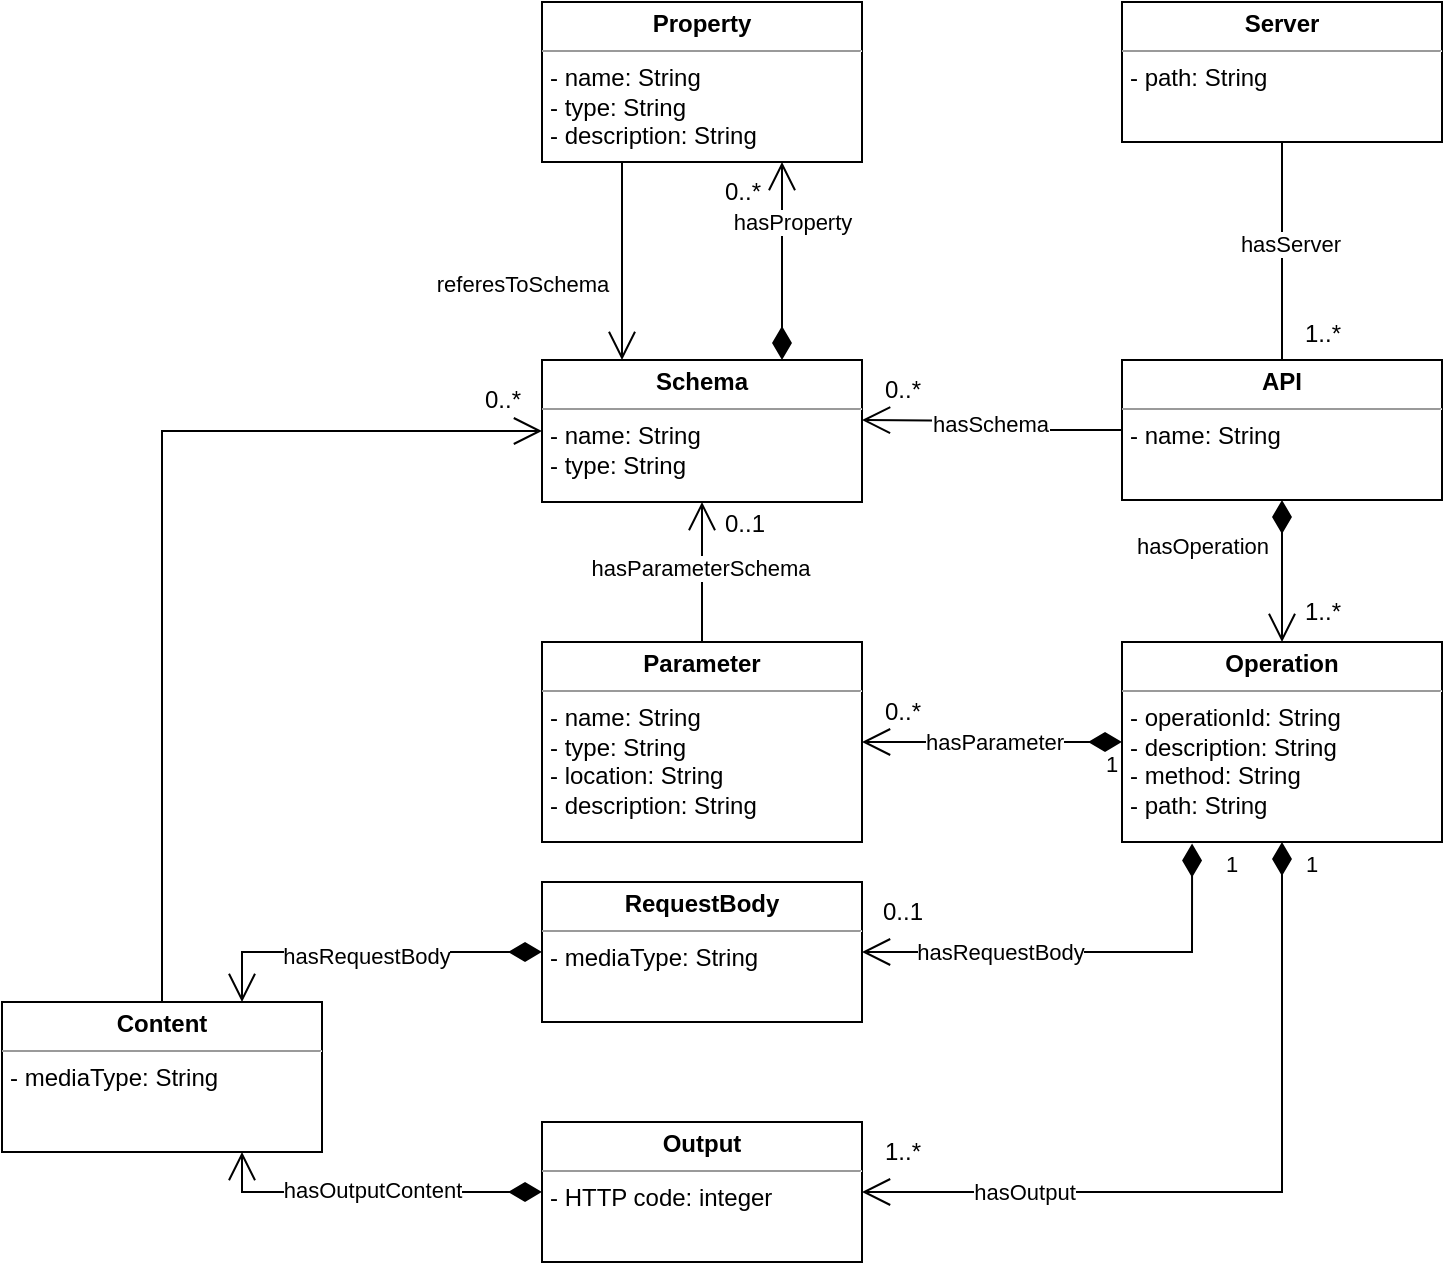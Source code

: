 <mxfile version="26.0.2">
  <diagram name="Page-1" id="IeW_vCtyfdYABSvngcJc">
    <mxGraphModel dx="794" dy="1552" grid="1" gridSize="10" guides="1" tooltips="1" connect="1" arrows="1" fold="1" page="1" pageScale="1" pageWidth="850" pageHeight="1100" math="0" shadow="0">
      <root>
        <mxCell id="0" />
        <mxCell id="1" parent="0" />
        <mxCell id="KKrlwVSPCw2HTRllsSmq-5" value="&lt;p style=&quot;margin:0px;margin-top:4px;text-align:center;&quot;&gt;&lt;b&gt;API&lt;/b&gt;&lt;/p&gt;&lt;hr size=&quot;1&quot;&gt;&lt;p style=&quot;margin:0px;margin-left:4px;&quot;&gt;- name: String&lt;/p&gt;" style="verticalAlign=top;align=left;overflow=fill;fontSize=12;fontFamily=Helvetica;html=1;" parent="1" vertex="1">
          <mxGeometry x="610" y="79" width="160" height="70" as="geometry" />
        </mxCell>
        <mxCell id="KKrlwVSPCw2HTRllsSmq-6" value="&lt;p style=&quot;margin:0px;margin-top:4px;text-align:center;&quot;&gt;&lt;b&gt;Operation&lt;/b&gt;&lt;/p&gt;&lt;hr size=&quot;1&quot;&gt;&lt;p style=&quot;margin:0px;margin-left:4px;&quot;&gt;- operationId: String&lt;/p&gt;&lt;p style=&quot;margin:0px;margin-left:4px;&quot;&gt;- description: String&lt;/p&gt;&lt;p style=&quot;margin:0px;margin-left:4px;&quot;&gt;- method: String&lt;br&gt;&lt;/p&gt;&lt;p style=&quot;margin:0px;margin-left:4px;&quot;&gt;- path: String&lt;br&gt;&lt;/p&gt;&lt;p style=&quot;margin:0px;margin-left:4px;&quot;&gt;&lt;br&gt;&lt;/p&gt;" style="verticalAlign=top;align=left;overflow=fill;fontSize=12;fontFamily=Helvetica;html=1;" parent="1" vertex="1">
          <mxGeometry x="610" y="220" width="160" height="100" as="geometry" />
        </mxCell>
        <mxCell id="KKrlwVSPCw2HTRllsSmq-7" value="&lt;p style=&quot;margin:0px;margin-top:4px;text-align:center;&quot;&gt;&lt;b&gt;Server&lt;/b&gt;&lt;/p&gt;&lt;hr size=&quot;1&quot;&gt;&lt;p style=&quot;margin:0px;margin-left:4px;&quot;&gt;- path: String&lt;/p&gt;&lt;p style=&quot;margin:0px;margin-left:4px;&quot;&gt;&lt;br&gt;&lt;/p&gt;" style="verticalAlign=top;align=left;overflow=fill;fontSize=12;fontFamily=Helvetica;html=1;" parent="1" vertex="1">
          <mxGeometry x="610" y="-100" width="160" height="70" as="geometry" />
        </mxCell>
        <mxCell id="KKrlwVSPCw2HTRllsSmq-8" value="" style="endArrow=none;html=1;edgeStyle=orthogonalEdgeStyle;rounded=0;exitX=0.5;exitY=1;exitDx=0;exitDy=0;entryX=0.5;entryY=0;entryDx=0;entryDy=0;" parent="1" source="KKrlwVSPCw2HTRllsSmq-7" target="KKrlwVSPCw2HTRllsSmq-5" edge="1">
          <mxGeometry relative="1" as="geometry">
            <mxPoint x="540" y="150" as="sourcePoint" />
            <mxPoint x="690" y="100" as="targetPoint" />
            <Array as="points" />
          </mxGeometry>
        </mxCell>
        <mxCell id="KKrlwVSPCw2HTRllsSmq-11" value="hasServer" style="edgeLabel;html=1;align=center;verticalAlign=middle;resizable=0;points=[];" parent="KKrlwVSPCw2HTRllsSmq-8" vertex="1" connectable="0">
          <mxGeometry x="-0.057" y="1" relative="1" as="geometry">
            <mxPoint x="3" y="-1" as="offset" />
          </mxGeometry>
        </mxCell>
        <mxCell id="KKrlwVSPCw2HTRllsSmq-12" value="1..*" style="text;html=1;align=center;verticalAlign=middle;resizable=0;points=[];autosize=1;strokeColor=none;fillColor=none;" parent="1" vertex="1">
          <mxGeometry x="690" y="51" width="40" height="30" as="geometry" />
        </mxCell>
        <mxCell id="KKrlwVSPCw2HTRllsSmq-13" value="" style="endArrow=open;html=1;endSize=12;startArrow=diamondThin;startSize=14;startFill=1;edgeStyle=orthogonalEdgeStyle;align=left;verticalAlign=bottom;rounded=0;exitX=0.5;exitY=1;exitDx=0;exitDy=0;entryX=0.5;entryY=0;entryDx=0;entryDy=0;" parent="1" source="KKrlwVSPCw2HTRllsSmq-5" target="KKrlwVSPCw2HTRllsSmq-6" edge="1">
          <mxGeometry x="-1" y="3" relative="1" as="geometry">
            <mxPoint x="430" y="300" as="sourcePoint" />
            <mxPoint x="590" y="300" as="targetPoint" />
          </mxGeometry>
        </mxCell>
        <mxCell id="KKrlwVSPCw2HTRllsSmq-15" value="hasOperation" style="edgeLabel;html=1;align=center;verticalAlign=middle;resizable=0;points=[];" parent="KKrlwVSPCw2HTRllsSmq-13" vertex="1" connectable="0">
          <mxGeometry x="-0.373" y="-2" relative="1" as="geometry">
            <mxPoint x="-38" as="offset" />
          </mxGeometry>
        </mxCell>
        <mxCell id="KKrlwVSPCw2HTRllsSmq-14" value="1..*" style="text;html=1;align=center;verticalAlign=middle;resizable=0;points=[];autosize=1;strokeColor=none;fillColor=none;" parent="1" vertex="1">
          <mxGeometry x="690" y="190" width="40" height="30" as="geometry" />
        </mxCell>
        <mxCell id="KKrlwVSPCw2HTRllsSmq-16" value="&lt;p style=&quot;margin:0px;margin-top:4px;text-align:center;&quot;&gt;&lt;b&gt;Parameter&lt;/b&gt;&lt;/p&gt;&lt;hr size=&quot;1&quot;&gt;&lt;p style=&quot;margin:0px;margin-left:4px;&quot;&gt;- name: String&lt;/p&gt;&lt;p style=&quot;margin:0px;margin-left:4px;&quot;&gt;- type: String&lt;br&gt;&lt;/p&gt;&lt;p style=&quot;margin:0px;margin-left:4px;&quot;&gt;- location: String&lt;br&gt;&lt;/p&gt;&lt;p style=&quot;margin:0px;margin-left:4px;&quot;&gt;- description: String&lt;/p&gt;" style="verticalAlign=top;align=left;overflow=fill;fontSize=12;fontFamily=Helvetica;html=1;" parent="1" vertex="1">
          <mxGeometry x="320" y="220" width="160" height="100" as="geometry" />
        </mxCell>
        <mxCell id="KKrlwVSPCw2HTRllsSmq-17" value="&lt;p style=&quot;margin:0px;margin-top:4px;text-align:center;&quot;&gt;&lt;b&gt;RequestBody&lt;/b&gt;&lt;/p&gt;&lt;hr size=&quot;1&quot;&gt;&lt;p style=&quot;margin:0px;margin-left:4px;&quot;&gt;- mediaType: String&lt;/p&gt;&lt;p style=&quot;margin:0px;margin-left:4px;&quot;&gt;&lt;br&gt;&lt;/p&gt;" style="verticalAlign=top;align=left;overflow=fill;fontSize=12;fontFamily=Helvetica;html=1;" parent="1" vertex="1">
          <mxGeometry x="320" y="340" width="160" height="70" as="geometry" />
        </mxCell>
        <mxCell id="KKrlwVSPCw2HTRllsSmq-18" value="&lt;p style=&quot;margin:0px;margin-top:4px;text-align:center;&quot;&gt;&lt;b&gt;Output&lt;/b&gt;&lt;/p&gt;&lt;hr size=&quot;1&quot;&gt;&lt;p style=&quot;margin:0px;margin-left:4px;&quot;&gt;- HTTP code: integer&lt;/p&gt;&lt;p style=&quot;margin:0px;margin-left:4px;&quot;&gt;&lt;br&gt;&lt;/p&gt;" style="verticalAlign=top;align=left;overflow=fill;fontSize=12;fontFamily=Helvetica;html=1;" parent="1" vertex="1">
          <mxGeometry x="320" y="460" width="160" height="70" as="geometry" />
        </mxCell>
        <mxCell id="KKrlwVSPCw2HTRllsSmq-19" value="1" style="endArrow=open;html=1;endSize=12;startArrow=diamondThin;startSize=14;startFill=1;edgeStyle=orthogonalEdgeStyle;align=left;verticalAlign=bottom;rounded=0;entryX=1;entryY=0.5;entryDx=0;entryDy=0;exitX=0;exitY=0.5;exitDx=0;exitDy=0;" parent="1" source="KKrlwVSPCw2HTRllsSmq-6" target="KKrlwVSPCw2HTRllsSmq-16" edge="1">
          <mxGeometry x="-0.846" y="20" relative="1" as="geometry">
            <mxPoint x="580" y="250" as="sourcePoint" />
            <mxPoint x="830" y="440" as="targetPoint" />
            <mxPoint as="offset" />
          </mxGeometry>
        </mxCell>
        <mxCell id="KKrlwVSPCw2HTRllsSmq-20" value="hasParameter" style="edgeLabel;html=1;align=center;verticalAlign=middle;resizable=0;points=[];" parent="KKrlwVSPCw2HTRllsSmq-19" vertex="1" connectable="0">
          <mxGeometry x="0.178" y="2" relative="1" as="geometry">
            <mxPoint x="12" y="-2" as="offset" />
          </mxGeometry>
        </mxCell>
        <mxCell id="KKrlwVSPCw2HTRllsSmq-21" value="0..*" style="text;html=1;align=center;verticalAlign=middle;resizable=0;points=[];autosize=1;strokeColor=none;fillColor=none;" parent="1" vertex="1">
          <mxGeometry x="480" y="240" width="40" height="30" as="geometry" />
        </mxCell>
        <mxCell id="KKrlwVSPCw2HTRllsSmq-22" value="1" style="endArrow=open;html=1;endSize=12;startArrow=diamondThin;startSize=14;startFill=1;edgeStyle=orthogonalEdgeStyle;align=left;verticalAlign=bottom;rounded=0;exitX=0.219;exitY=1.008;exitDx=0;exitDy=0;exitPerimeter=0;entryX=1;entryY=0.5;entryDx=0;entryDy=0;" parent="1" source="KKrlwVSPCw2HTRllsSmq-6" target="KKrlwVSPCw2HTRllsSmq-17" edge="1">
          <mxGeometry x="-0.825" y="15" relative="1" as="geometry">
            <mxPoint x="680" y="340" as="sourcePoint" />
            <mxPoint x="510" y="430" as="targetPoint" />
            <Array as="points">
              <mxPoint x="645" y="375" />
            </Array>
            <mxPoint as="offset" />
          </mxGeometry>
        </mxCell>
        <mxCell id="KKrlwVSPCw2HTRllsSmq-23" value="hasRequestBody" style="edgeLabel;html=1;align=center;verticalAlign=middle;resizable=0;points=[];" parent="KKrlwVSPCw2HTRllsSmq-22" vertex="1" connectable="0">
          <mxGeometry x="0.522" relative="1" as="geometry">
            <mxPoint x="17" as="offset" />
          </mxGeometry>
        </mxCell>
        <mxCell id="KKrlwVSPCw2HTRllsSmq-24" value="0..1" style="text;html=1;align=center;verticalAlign=middle;resizable=0;points=[];autosize=1;strokeColor=none;fillColor=none;" parent="1" vertex="1">
          <mxGeometry x="480" y="340" width="40" height="30" as="geometry" />
        </mxCell>
        <mxCell id="KKrlwVSPCw2HTRllsSmq-25" value="1" style="endArrow=open;html=1;endSize=12;startArrow=diamondThin;startSize=14;startFill=1;edgeStyle=orthogonalEdgeStyle;align=left;verticalAlign=bottom;rounded=0;exitX=0.5;exitY=1;exitDx=0;exitDy=0;entryX=1;entryY=0.5;entryDx=0;entryDy=0;" parent="1" source="KKrlwVSPCw2HTRllsSmq-6" target="KKrlwVSPCw2HTRllsSmq-18" edge="1">
          <mxGeometry x="-0.896" y="10" relative="1" as="geometry">
            <mxPoint x="600" y="490" as="sourcePoint" />
            <mxPoint x="760" y="490" as="targetPoint" />
            <mxPoint as="offset" />
          </mxGeometry>
        </mxCell>
        <mxCell id="KKrlwVSPCw2HTRllsSmq-26" value="hasOutput" style="edgeLabel;html=1;align=center;verticalAlign=middle;resizable=0;points=[];" parent="KKrlwVSPCw2HTRllsSmq-25" vertex="1" connectable="0">
          <mxGeometry x="0.494" y="2" relative="1" as="geometry">
            <mxPoint x="-17" y="-2" as="offset" />
          </mxGeometry>
        </mxCell>
        <mxCell id="KKrlwVSPCw2HTRllsSmq-27" value="1..*" style="text;html=1;align=center;verticalAlign=middle;resizable=0;points=[];autosize=1;strokeColor=none;fillColor=none;" parent="1" vertex="1">
          <mxGeometry x="480" y="460" width="40" height="30" as="geometry" />
        </mxCell>
        <mxCell id="KKrlwVSPCw2HTRllsSmq-28" value="&lt;p style=&quot;margin:0px;margin-top:4px;text-align:center;&quot;&gt;&lt;b&gt;Content&lt;/b&gt;&lt;/p&gt;&lt;hr size=&quot;1&quot;&gt;&lt;p style=&quot;margin:0px;margin-left:4px;&quot;&gt;- mediaType: String&lt;/p&gt;&lt;p style=&quot;margin:0px;margin-left:4px;&quot;&gt;&lt;br&gt;&lt;/p&gt;" style="verticalAlign=top;align=left;overflow=fill;fontSize=12;fontFamily=Helvetica;html=1;" parent="1" vertex="1">
          <mxGeometry x="50" y="400" width="160" height="75" as="geometry" />
        </mxCell>
        <mxCell id="KKrlwVSPCw2HTRllsSmq-29" value="" style="endArrow=open;html=1;endSize=12;startArrow=diamondThin;startSize=14;startFill=1;edgeStyle=orthogonalEdgeStyle;align=left;verticalAlign=bottom;rounded=0;exitX=0;exitY=0.5;exitDx=0;exitDy=0;entryX=0.75;entryY=1;entryDx=0;entryDy=0;" parent="1" source="KKrlwVSPCw2HTRllsSmq-18" target="KKrlwVSPCw2HTRllsSmq-28" edge="1">
          <mxGeometry x="-1" y="3" relative="1" as="geometry">
            <mxPoint x="170" y="550" as="sourcePoint" />
            <mxPoint x="330" y="550" as="targetPoint" />
          </mxGeometry>
        </mxCell>
        <mxCell id="KKrlwVSPCw2HTRllsSmq-30" value="hasOutputContent" style="edgeLabel;html=1;align=center;verticalAlign=middle;resizable=0;points=[];" parent="KKrlwVSPCw2HTRllsSmq-29" vertex="1" connectable="0">
          <mxGeometry y="-1" relative="1" as="geometry">
            <mxPoint as="offset" />
          </mxGeometry>
        </mxCell>
        <mxCell id="KKrlwVSPCw2HTRllsSmq-31" value="" style="endArrow=open;html=1;endSize=12;startArrow=diamondThin;startSize=14;startFill=1;edgeStyle=orthogonalEdgeStyle;align=left;verticalAlign=bottom;rounded=0;exitX=0;exitY=0.5;exitDx=0;exitDy=0;entryX=0.75;entryY=0;entryDx=0;entryDy=0;" parent="1" source="KKrlwVSPCw2HTRllsSmq-17" target="KKrlwVSPCw2HTRllsSmq-28" edge="1">
          <mxGeometry x="-1" y="3" relative="1" as="geometry">
            <mxPoint x="90" y="300" as="sourcePoint" />
            <mxPoint x="250" y="300" as="targetPoint" />
          </mxGeometry>
        </mxCell>
        <mxCell id="KKrlwVSPCw2HTRllsSmq-32" value="hasRequestBody" style="edgeLabel;html=1;align=center;verticalAlign=middle;resizable=0;points=[];" parent="KKrlwVSPCw2HTRllsSmq-31" vertex="1" connectable="0">
          <mxGeometry x="0.014" y="2" relative="1" as="geometry">
            <mxPoint as="offset" />
          </mxGeometry>
        </mxCell>
        <mxCell id="KKrlwVSPCw2HTRllsSmq-33" value="&lt;p style=&quot;margin:0px;margin-top:4px;text-align:center;&quot;&gt;&lt;b&gt;Schema&lt;/b&gt;&lt;/p&gt;&lt;hr size=&quot;1&quot;&gt;&lt;p style=&quot;margin:0px;margin-left:4px;&quot;&gt;- name: String&lt;/p&gt;&lt;p style=&quot;margin:0px;margin-left:4px;&quot;&gt;- type: String&lt;br&gt;&lt;/p&gt;&lt;p style=&quot;margin:0px;margin-left:4px;&quot;&gt;&lt;br&gt;&lt;/p&gt;" style="verticalAlign=top;align=left;overflow=fill;fontSize=12;fontFamily=Helvetica;html=1;" parent="1" vertex="1">
          <mxGeometry x="320" y="79" width="160" height="71" as="geometry" />
        </mxCell>
        <mxCell id="KKrlwVSPCw2HTRllsSmq-38" value="0..*" style="text;html=1;align=center;verticalAlign=middle;resizable=0;points=[];autosize=1;strokeColor=none;fillColor=none;" parent="1" vertex="1">
          <mxGeometry x="400" y="-20" width="40" height="30" as="geometry" />
        </mxCell>
        <mxCell id="KKrlwVSPCw2HTRllsSmq-42" value="" style="endArrow=open;endFill=1;endSize=12;html=1;rounded=0;exitX=0;exitY=0.5;exitDx=0;exitDy=0;edgeStyle=orthogonalEdgeStyle;" parent="1" source="KKrlwVSPCw2HTRllsSmq-5" edge="1">
          <mxGeometry width="160" relative="1" as="geometry">
            <mxPoint x="40" y="270" as="sourcePoint" />
            <mxPoint x="480" y="109" as="targetPoint" />
          </mxGeometry>
        </mxCell>
        <mxCell id="KKrlwVSPCw2HTRllsSmq-43" value="hasSchema" style="edgeLabel;html=1;align=center;verticalAlign=middle;resizable=0;points=[];" parent="KKrlwVSPCw2HTRllsSmq-42" vertex="1" connectable="0">
          <mxGeometry x="0.058" y="1" relative="1" as="geometry">
            <mxPoint as="offset" />
          </mxGeometry>
        </mxCell>
        <mxCell id="KKrlwVSPCw2HTRllsSmq-46" value="0..*" style="text;html=1;align=center;verticalAlign=middle;resizable=0;points=[];autosize=1;strokeColor=none;fillColor=none;" parent="1" vertex="1">
          <mxGeometry x="480" y="79" width="40" height="30" as="geometry" />
        </mxCell>
        <mxCell id="KKrlwVSPCw2HTRllsSmq-47" value="&lt;p style=&quot;margin:0px;margin-top:4px;text-align:center;&quot;&gt;&lt;b&gt;Property&lt;/b&gt;&lt;/p&gt;&lt;hr size=&quot;1&quot;&gt;&lt;p style=&quot;margin:0px;margin-left:4px;&quot;&gt;&lt;/p&gt;&lt;p style=&quot;border-color: var(--border-color); margin: 0px 0px 0px 4px;&quot;&gt;- name: String&lt;/p&gt;&lt;p style=&quot;margin:0px;margin-left:4px;&quot;&gt;- type: String&lt;/p&gt;&lt;p style=&quot;margin:0px;margin-left:4px;&quot;&gt;- description: String&lt;/p&gt;&lt;p style=&quot;margin:0px;margin-left:4px;&quot;&gt;&lt;br&gt;&lt;/p&gt;" style="verticalAlign=top;align=left;overflow=fill;fontSize=12;fontFamily=Helvetica;html=1;" parent="1" vertex="1">
          <mxGeometry x="320" y="-100" width="160" height="80" as="geometry" />
        </mxCell>
        <mxCell id="KKrlwVSPCw2HTRllsSmq-48" value="" style="endArrow=open;html=1;endSize=12;startArrow=diamondThin;startSize=14;startFill=1;edgeStyle=orthogonalEdgeStyle;align=left;verticalAlign=bottom;rounded=0;exitX=0.75;exitY=0;exitDx=0;exitDy=0;entryX=0.75;entryY=1;entryDx=0;entryDy=0;" parent="1" source="KKrlwVSPCw2HTRllsSmq-33" target="KKrlwVSPCw2HTRllsSmq-47" edge="1">
          <mxGeometry x="-1" y="3" relative="1" as="geometry">
            <mxPoint x="-170" y="200" as="sourcePoint" />
            <mxPoint x="-10" y="200" as="targetPoint" />
          </mxGeometry>
        </mxCell>
        <mxCell id="KKrlwVSPCw2HTRllsSmq-50" value="hasProperty" style="edgeLabel;html=1;align=center;verticalAlign=middle;resizable=0;points=[];" parent="KKrlwVSPCw2HTRllsSmq-48" vertex="1" connectable="0">
          <mxGeometry x="0.674" y="4" relative="1" as="geometry">
            <mxPoint x="9" y="14" as="offset" />
          </mxGeometry>
        </mxCell>
        <mxCell id="KKrlwVSPCw2HTRllsSmq-51" value="" style="endArrow=open;endFill=1;endSize=12;html=1;rounded=0;edgeStyle=orthogonalEdgeStyle;exitX=0.25;exitY=1;exitDx=0;exitDy=0;entryX=0.25;entryY=0;entryDx=0;entryDy=0;" parent="1" source="KKrlwVSPCw2HTRllsSmq-47" target="KKrlwVSPCw2HTRllsSmq-33" edge="1">
          <mxGeometry width="160" relative="1" as="geometry">
            <mxPoint x="210" y="44.5" as="sourcePoint" />
            <mxPoint x="320" y="36.5" as="targetPoint" />
            <Array as="points" />
          </mxGeometry>
        </mxCell>
        <mxCell id="KKrlwVSPCw2HTRllsSmq-53" value="referesToSchema" style="edgeLabel;html=1;align=center;verticalAlign=middle;resizable=0;points=[];" parent="KKrlwVSPCw2HTRllsSmq-51" vertex="1" connectable="0">
          <mxGeometry x="0.642" y="-1" relative="1" as="geometry">
            <mxPoint x="-49" y="-21" as="offset" />
          </mxGeometry>
        </mxCell>
        <mxCell id="KKrlwVSPCw2HTRllsSmq-54" value="" style="endArrow=open;endFill=1;endSize=12;html=1;rounded=0;edgeStyle=orthogonalEdgeStyle;entryX=0;entryY=0.5;entryDx=0;entryDy=0;" parent="1" edge="1" target="KKrlwVSPCw2HTRllsSmq-33">
          <mxGeometry width="160" relative="1" as="geometry">
            <mxPoint x="130" y="400" as="sourcePoint" />
            <mxPoint x="320" y="140" as="targetPoint" />
            <Array as="points">
              <mxPoint x="130" y="115" />
            </Array>
          </mxGeometry>
        </mxCell>
        <mxCell id="KKrlwVSPCw2HTRllsSmq-55" value="0..*" style="text;html=1;align=center;verticalAlign=middle;resizable=0;points=[];autosize=1;strokeColor=none;fillColor=none;" parent="1" vertex="1">
          <mxGeometry x="280" y="84" width="40" height="30" as="geometry" />
        </mxCell>
        <mxCell id="KKrlwVSPCw2HTRllsSmq-56" value="" style="endArrow=open;endFill=1;endSize=12;html=1;rounded=0;exitX=0.5;exitY=0;exitDx=0;exitDy=0;entryX=0.5;entryY=1;entryDx=0;entryDy=0;" parent="1" source="KKrlwVSPCw2HTRllsSmq-16" target="KKrlwVSPCw2HTRllsSmq-33" edge="1">
          <mxGeometry width="160" relative="1" as="geometry">
            <mxPoint x="380" y="190" as="sourcePoint" />
            <mxPoint x="540" y="190" as="targetPoint" />
          </mxGeometry>
        </mxCell>
        <mxCell id="KKrlwVSPCw2HTRllsSmq-57" value="hasParameterSchema" style="edgeLabel;html=1;align=center;verticalAlign=middle;resizable=0;points=[];" parent="KKrlwVSPCw2HTRllsSmq-56" vertex="1" connectable="0">
          <mxGeometry x="0.044" y="1" relative="1" as="geometry">
            <mxPoint y="-1" as="offset" />
          </mxGeometry>
        </mxCell>
        <mxCell id="KKrlwVSPCw2HTRllsSmq-58" value="0..1" style="text;html=1;align=center;verticalAlign=middle;resizable=0;points=[];autosize=1;strokeColor=none;fillColor=none;" parent="1" vertex="1">
          <mxGeometry x="401" y="146" width="40" height="30" as="geometry" />
        </mxCell>
      </root>
    </mxGraphModel>
  </diagram>
</mxfile>
